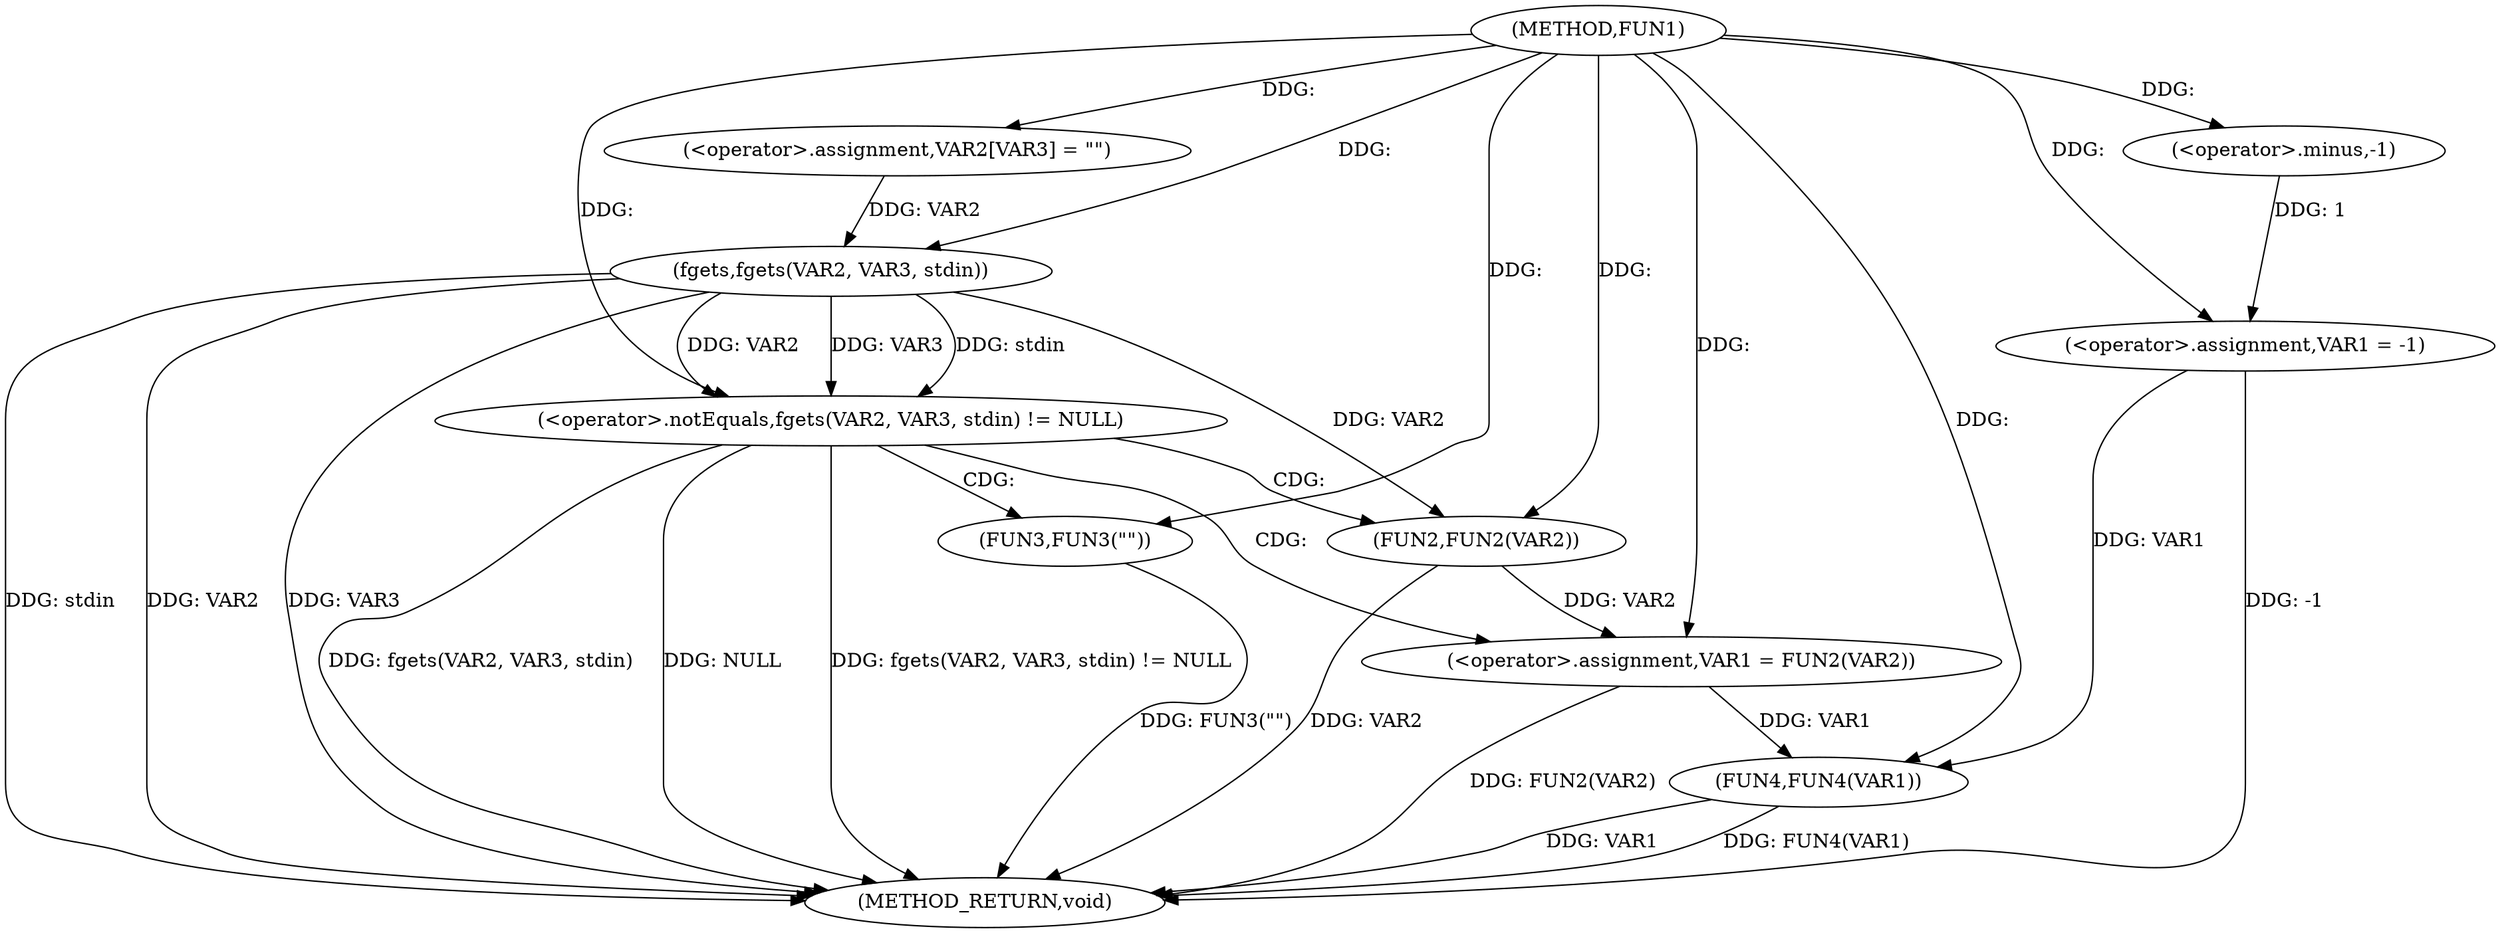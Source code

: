 digraph FUN1 {  
"1000100" [label = "(METHOD,FUN1)" ]
"1000130" [label = "(METHOD_RETURN,void)" ]
"1000103" [label = "(<operator>.assignment,VAR1 = -1)" ]
"1000105" [label = "(<operator>.minus,-1)" ]
"1000109" [label = "(<operator>.assignment,VAR2[VAR3] = \"\")" ]
"1000113" [label = "(<operator>.notEquals,fgets(VAR2, VAR3, stdin) != NULL)" ]
"1000114" [label = "(fgets,fgets(VAR2, VAR3, stdin))" ]
"1000120" [label = "(<operator>.assignment,VAR1 = FUN2(VAR2))" ]
"1000122" [label = "(FUN2,FUN2(VAR2))" ]
"1000126" [label = "(FUN3,FUN3(\"\"))" ]
"1000128" [label = "(FUN4,FUN4(VAR1))" ]
  "1000114" -> "1000130"  [ label = "DDG: stdin"] 
  "1000126" -> "1000130"  [ label = "DDG: FUN3(\"\")"] 
  "1000103" -> "1000130"  [ label = "DDG: -1"] 
  "1000113" -> "1000130"  [ label = "DDG: fgets(VAR2, VAR3, stdin)"] 
  "1000122" -> "1000130"  [ label = "DDG: VAR2"] 
  "1000114" -> "1000130"  [ label = "DDG: VAR2"] 
  "1000113" -> "1000130"  [ label = "DDG: NULL"] 
  "1000120" -> "1000130"  [ label = "DDG: FUN2(VAR2)"] 
  "1000128" -> "1000130"  [ label = "DDG: FUN4(VAR1)"] 
  "1000114" -> "1000130"  [ label = "DDG: VAR3"] 
  "1000128" -> "1000130"  [ label = "DDG: VAR1"] 
  "1000113" -> "1000130"  [ label = "DDG: fgets(VAR2, VAR3, stdin) != NULL"] 
  "1000105" -> "1000103"  [ label = "DDG: 1"] 
  "1000100" -> "1000103"  [ label = "DDG: "] 
  "1000100" -> "1000105"  [ label = "DDG: "] 
  "1000100" -> "1000109"  [ label = "DDG: "] 
  "1000114" -> "1000113"  [ label = "DDG: VAR2"] 
  "1000114" -> "1000113"  [ label = "DDG: VAR3"] 
  "1000114" -> "1000113"  [ label = "DDG: stdin"] 
  "1000109" -> "1000114"  [ label = "DDG: VAR2"] 
  "1000100" -> "1000114"  [ label = "DDG: "] 
  "1000100" -> "1000113"  [ label = "DDG: "] 
  "1000122" -> "1000120"  [ label = "DDG: VAR2"] 
  "1000100" -> "1000120"  [ label = "DDG: "] 
  "1000114" -> "1000122"  [ label = "DDG: VAR2"] 
  "1000100" -> "1000122"  [ label = "DDG: "] 
  "1000100" -> "1000126"  [ label = "DDG: "] 
  "1000103" -> "1000128"  [ label = "DDG: VAR1"] 
  "1000120" -> "1000128"  [ label = "DDG: VAR1"] 
  "1000100" -> "1000128"  [ label = "DDG: "] 
  "1000113" -> "1000120"  [ label = "CDG: "] 
  "1000113" -> "1000122"  [ label = "CDG: "] 
  "1000113" -> "1000126"  [ label = "CDG: "] 
}
